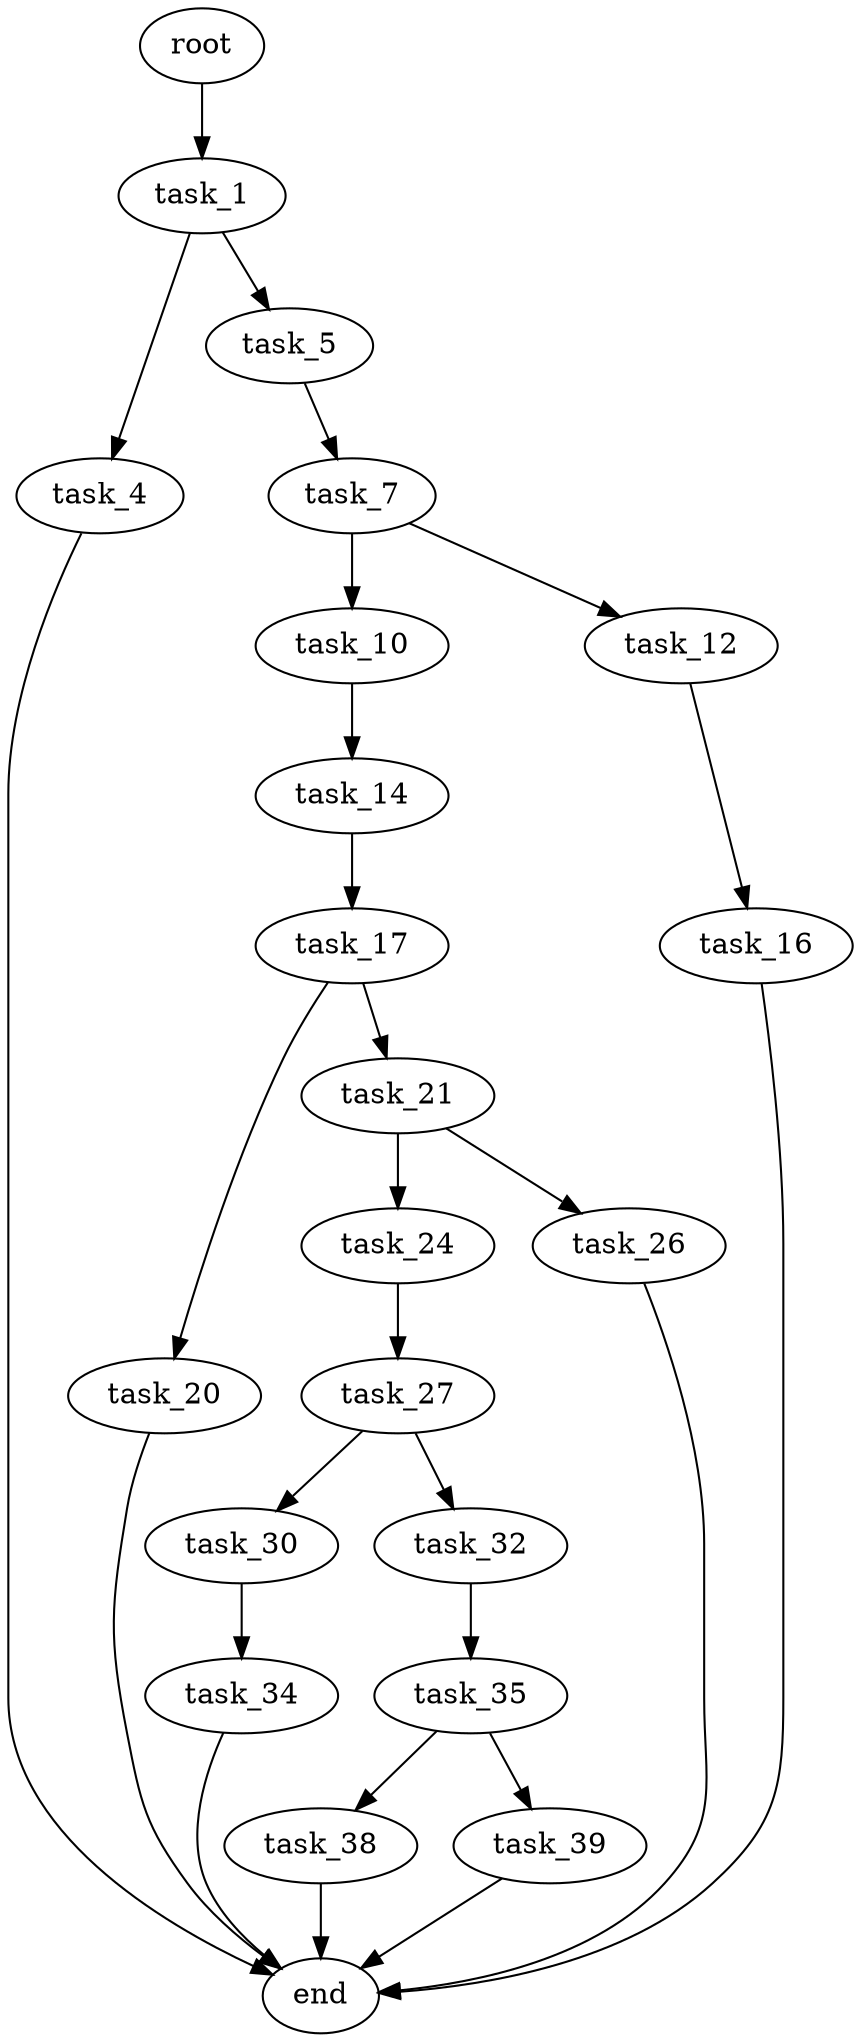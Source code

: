 digraph G {
  root [size="0.000000"];
  task_1 [size="7312910305.000000"];
  task_4 [size="4364486857.000000"];
  task_5 [size="318179041940.000000"];
  end [size="0.000000"];
  task_7 [size="1073741824000.000000"];
  task_10 [size="528348255882.000000"];
  task_12 [size="1073741824000.000000"];
  task_14 [size="240552509104.000000"];
  task_16 [size="21066658414.000000"];
  task_17 [size="25645768516.000000"];
  task_20 [size="514826511597.000000"];
  task_21 [size="32855868243.000000"];
  task_24 [size="1073741824000.000000"];
  task_26 [size="8589934592.000000"];
  task_27 [size="133472455140.000000"];
  task_30 [size="8174637822.000000"];
  task_32 [size="9916828769.000000"];
  task_34 [size="25176225737.000000"];
  task_35 [size="39270099647.000000"];
  task_38 [size="623022489.000000"];
  task_39 [size="43313917652.000000"];

  root -> task_1 [size="1.000000"];
  task_1 -> task_4 [size="134217728.000000"];
  task_1 -> task_5 [size="134217728.000000"];
  task_4 -> end [size="1.000000"];
  task_5 -> task_7 [size="209715200.000000"];
  task_7 -> task_10 [size="838860800.000000"];
  task_7 -> task_12 [size="838860800.000000"];
  task_10 -> task_14 [size="411041792.000000"];
  task_12 -> task_16 [size="838860800.000000"];
  task_14 -> task_17 [size="301989888.000000"];
  task_16 -> end [size="1.000000"];
  task_17 -> task_20 [size="536870912.000000"];
  task_17 -> task_21 [size="536870912.000000"];
  task_20 -> end [size="1.000000"];
  task_21 -> task_24 [size="33554432.000000"];
  task_21 -> task_26 [size="33554432.000000"];
  task_24 -> task_27 [size="838860800.000000"];
  task_26 -> end [size="1.000000"];
  task_27 -> task_30 [size="134217728.000000"];
  task_27 -> task_32 [size="134217728.000000"];
  task_30 -> task_34 [size="301989888.000000"];
  task_32 -> task_35 [size="411041792.000000"];
  task_34 -> end [size="1.000000"];
  task_35 -> task_38 [size="838860800.000000"];
  task_35 -> task_39 [size="838860800.000000"];
  task_38 -> end [size="1.000000"];
  task_39 -> end [size="1.000000"];
}
